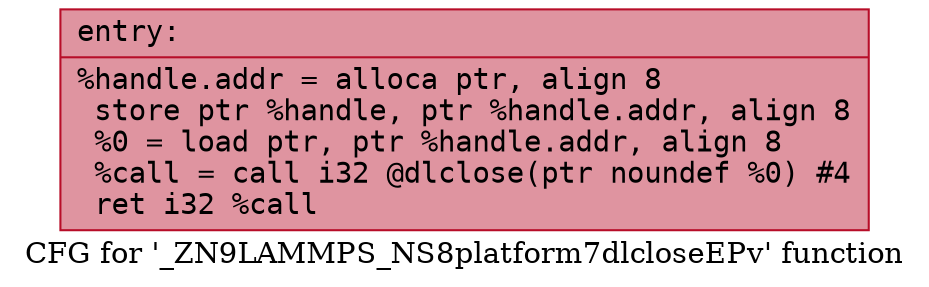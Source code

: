 digraph "CFG for '_ZN9LAMMPS_NS8platform7dlcloseEPv' function" {
	label="CFG for '_ZN9LAMMPS_NS8platform7dlcloseEPv' function";

	Node0x5651cd7e4620 [shape=record,color="#b70d28ff", style=filled, fillcolor="#b70d2870" fontname="Courier",label="{entry:\l|  %handle.addr = alloca ptr, align 8\l  store ptr %handle, ptr %handle.addr, align 8\l  %0 = load ptr, ptr %handle.addr, align 8\l  %call = call i32 @dlclose(ptr noundef %0) #4\l  ret i32 %call\l}"];
}
